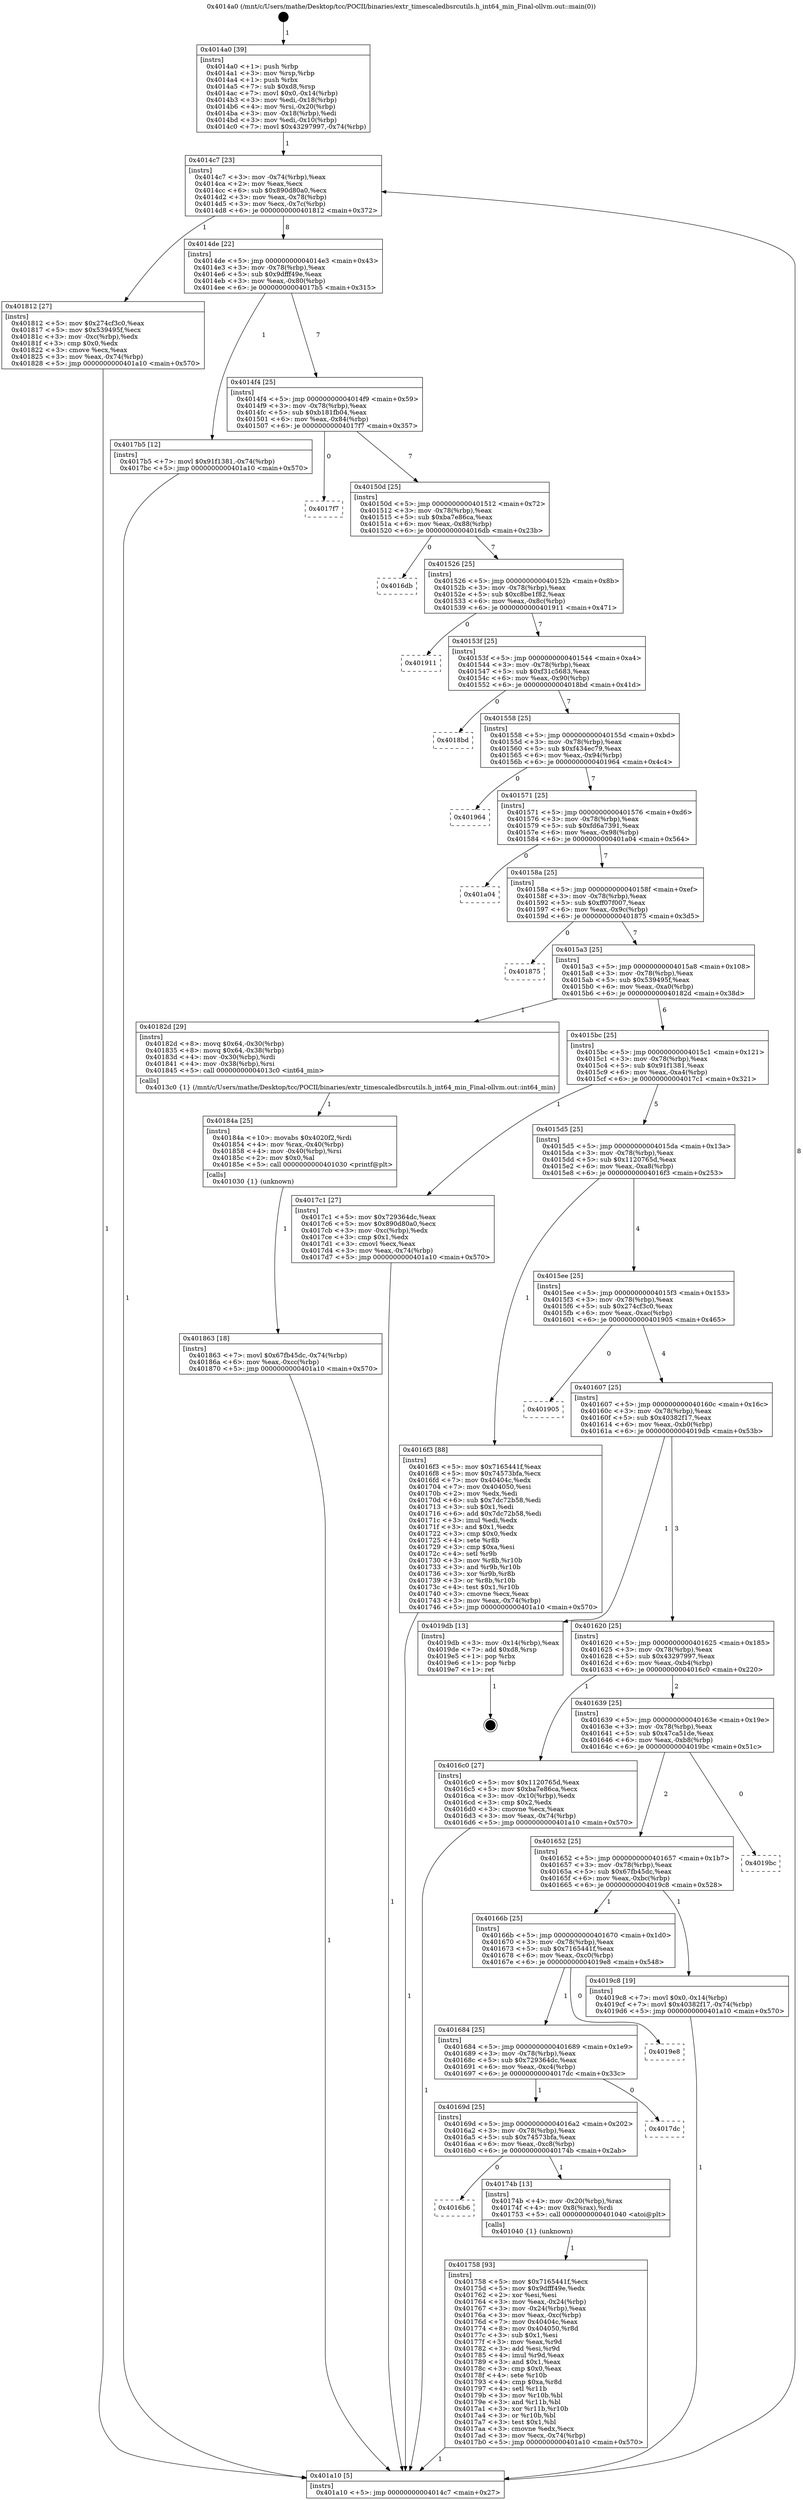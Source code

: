 digraph "0x4014a0" {
  label = "0x4014a0 (/mnt/c/Users/mathe/Desktop/tcc/POCII/binaries/extr_timescaledbsrcutils.h_int64_min_Final-ollvm.out::main(0))"
  labelloc = "t"
  node[shape=record]

  Entry [label="",width=0.3,height=0.3,shape=circle,fillcolor=black,style=filled]
  "0x4014c7" [label="{
     0x4014c7 [23]\l
     | [instrs]\l
     &nbsp;&nbsp;0x4014c7 \<+3\>: mov -0x74(%rbp),%eax\l
     &nbsp;&nbsp;0x4014ca \<+2\>: mov %eax,%ecx\l
     &nbsp;&nbsp;0x4014cc \<+6\>: sub $0x890d80a0,%ecx\l
     &nbsp;&nbsp;0x4014d2 \<+3\>: mov %eax,-0x78(%rbp)\l
     &nbsp;&nbsp;0x4014d5 \<+3\>: mov %ecx,-0x7c(%rbp)\l
     &nbsp;&nbsp;0x4014d8 \<+6\>: je 0000000000401812 \<main+0x372\>\l
  }"]
  "0x401812" [label="{
     0x401812 [27]\l
     | [instrs]\l
     &nbsp;&nbsp;0x401812 \<+5\>: mov $0x274cf3c0,%eax\l
     &nbsp;&nbsp;0x401817 \<+5\>: mov $0x539495f,%ecx\l
     &nbsp;&nbsp;0x40181c \<+3\>: mov -0xc(%rbp),%edx\l
     &nbsp;&nbsp;0x40181f \<+3\>: cmp $0x0,%edx\l
     &nbsp;&nbsp;0x401822 \<+3\>: cmove %ecx,%eax\l
     &nbsp;&nbsp;0x401825 \<+3\>: mov %eax,-0x74(%rbp)\l
     &nbsp;&nbsp;0x401828 \<+5\>: jmp 0000000000401a10 \<main+0x570\>\l
  }"]
  "0x4014de" [label="{
     0x4014de [22]\l
     | [instrs]\l
     &nbsp;&nbsp;0x4014de \<+5\>: jmp 00000000004014e3 \<main+0x43\>\l
     &nbsp;&nbsp;0x4014e3 \<+3\>: mov -0x78(%rbp),%eax\l
     &nbsp;&nbsp;0x4014e6 \<+5\>: sub $0x9dfff49e,%eax\l
     &nbsp;&nbsp;0x4014eb \<+3\>: mov %eax,-0x80(%rbp)\l
     &nbsp;&nbsp;0x4014ee \<+6\>: je 00000000004017b5 \<main+0x315\>\l
  }"]
  Exit [label="",width=0.3,height=0.3,shape=circle,fillcolor=black,style=filled,peripheries=2]
  "0x4017b5" [label="{
     0x4017b5 [12]\l
     | [instrs]\l
     &nbsp;&nbsp;0x4017b5 \<+7\>: movl $0x91f1381,-0x74(%rbp)\l
     &nbsp;&nbsp;0x4017bc \<+5\>: jmp 0000000000401a10 \<main+0x570\>\l
  }"]
  "0x4014f4" [label="{
     0x4014f4 [25]\l
     | [instrs]\l
     &nbsp;&nbsp;0x4014f4 \<+5\>: jmp 00000000004014f9 \<main+0x59\>\l
     &nbsp;&nbsp;0x4014f9 \<+3\>: mov -0x78(%rbp),%eax\l
     &nbsp;&nbsp;0x4014fc \<+5\>: sub $0xb181fb04,%eax\l
     &nbsp;&nbsp;0x401501 \<+6\>: mov %eax,-0x84(%rbp)\l
     &nbsp;&nbsp;0x401507 \<+6\>: je 00000000004017f7 \<main+0x357\>\l
  }"]
  "0x401863" [label="{
     0x401863 [18]\l
     | [instrs]\l
     &nbsp;&nbsp;0x401863 \<+7\>: movl $0x67fb45dc,-0x74(%rbp)\l
     &nbsp;&nbsp;0x40186a \<+6\>: mov %eax,-0xcc(%rbp)\l
     &nbsp;&nbsp;0x401870 \<+5\>: jmp 0000000000401a10 \<main+0x570\>\l
  }"]
  "0x4017f7" [label="{
     0x4017f7\l
  }", style=dashed]
  "0x40150d" [label="{
     0x40150d [25]\l
     | [instrs]\l
     &nbsp;&nbsp;0x40150d \<+5\>: jmp 0000000000401512 \<main+0x72\>\l
     &nbsp;&nbsp;0x401512 \<+3\>: mov -0x78(%rbp),%eax\l
     &nbsp;&nbsp;0x401515 \<+5\>: sub $0xba7e86ca,%eax\l
     &nbsp;&nbsp;0x40151a \<+6\>: mov %eax,-0x88(%rbp)\l
     &nbsp;&nbsp;0x401520 \<+6\>: je 00000000004016db \<main+0x23b\>\l
  }"]
  "0x40184a" [label="{
     0x40184a [25]\l
     | [instrs]\l
     &nbsp;&nbsp;0x40184a \<+10\>: movabs $0x4020f2,%rdi\l
     &nbsp;&nbsp;0x401854 \<+4\>: mov %rax,-0x40(%rbp)\l
     &nbsp;&nbsp;0x401858 \<+4\>: mov -0x40(%rbp),%rsi\l
     &nbsp;&nbsp;0x40185c \<+2\>: mov $0x0,%al\l
     &nbsp;&nbsp;0x40185e \<+5\>: call 0000000000401030 \<printf@plt\>\l
     | [calls]\l
     &nbsp;&nbsp;0x401030 \{1\} (unknown)\l
  }"]
  "0x4016db" [label="{
     0x4016db\l
  }", style=dashed]
  "0x401526" [label="{
     0x401526 [25]\l
     | [instrs]\l
     &nbsp;&nbsp;0x401526 \<+5\>: jmp 000000000040152b \<main+0x8b\>\l
     &nbsp;&nbsp;0x40152b \<+3\>: mov -0x78(%rbp),%eax\l
     &nbsp;&nbsp;0x40152e \<+5\>: sub $0xc8be1f82,%eax\l
     &nbsp;&nbsp;0x401533 \<+6\>: mov %eax,-0x8c(%rbp)\l
     &nbsp;&nbsp;0x401539 \<+6\>: je 0000000000401911 \<main+0x471\>\l
  }"]
  "0x401758" [label="{
     0x401758 [93]\l
     | [instrs]\l
     &nbsp;&nbsp;0x401758 \<+5\>: mov $0x7165441f,%ecx\l
     &nbsp;&nbsp;0x40175d \<+5\>: mov $0x9dfff49e,%edx\l
     &nbsp;&nbsp;0x401762 \<+2\>: xor %esi,%esi\l
     &nbsp;&nbsp;0x401764 \<+3\>: mov %eax,-0x24(%rbp)\l
     &nbsp;&nbsp;0x401767 \<+3\>: mov -0x24(%rbp),%eax\l
     &nbsp;&nbsp;0x40176a \<+3\>: mov %eax,-0xc(%rbp)\l
     &nbsp;&nbsp;0x40176d \<+7\>: mov 0x40404c,%eax\l
     &nbsp;&nbsp;0x401774 \<+8\>: mov 0x404050,%r8d\l
     &nbsp;&nbsp;0x40177c \<+3\>: sub $0x1,%esi\l
     &nbsp;&nbsp;0x40177f \<+3\>: mov %eax,%r9d\l
     &nbsp;&nbsp;0x401782 \<+3\>: add %esi,%r9d\l
     &nbsp;&nbsp;0x401785 \<+4\>: imul %r9d,%eax\l
     &nbsp;&nbsp;0x401789 \<+3\>: and $0x1,%eax\l
     &nbsp;&nbsp;0x40178c \<+3\>: cmp $0x0,%eax\l
     &nbsp;&nbsp;0x40178f \<+4\>: sete %r10b\l
     &nbsp;&nbsp;0x401793 \<+4\>: cmp $0xa,%r8d\l
     &nbsp;&nbsp;0x401797 \<+4\>: setl %r11b\l
     &nbsp;&nbsp;0x40179b \<+3\>: mov %r10b,%bl\l
     &nbsp;&nbsp;0x40179e \<+3\>: and %r11b,%bl\l
     &nbsp;&nbsp;0x4017a1 \<+3\>: xor %r11b,%r10b\l
     &nbsp;&nbsp;0x4017a4 \<+3\>: or %r10b,%bl\l
     &nbsp;&nbsp;0x4017a7 \<+3\>: test $0x1,%bl\l
     &nbsp;&nbsp;0x4017aa \<+3\>: cmovne %edx,%ecx\l
     &nbsp;&nbsp;0x4017ad \<+3\>: mov %ecx,-0x74(%rbp)\l
     &nbsp;&nbsp;0x4017b0 \<+5\>: jmp 0000000000401a10 \<main+0x570\>\l
  }"]
  "0x401911" [label="{
     0x401911\l
  }", style=dashed]
  "0x40153f" [label="{
     0x40153f [25]\l
     | [instrs]\l
     &nbsp;&nbsp;0x40153f \<+5\>: jmp 0000000000401544 \<main+0xa4\>\l
     &nbsp;&nbsp;0x401544 \<+3\>: mov -0x78(%rbp),%eax\l
     &nbsp;&nbsp;0x401547 \<+5\>: sub $0xf31c5683,%eax\l
     &nbsp;&nbsp;0x40154c \<+6\>: mov %eax,-0x90(%rbp)\l
     &nbsp;&nbsp;0x401552 \<+6\>: je 00000000004018bd \<main+0x41d\>\l
  }"]
  "0x4016b6" [label="{
     0x4016b6\l
  }", style=dashed]
  "0x4018bd" [label="{
     0x4018bd\l
  }", style=dashed]
  "0x401558" [label="{
     0x401558 [25]\l
     | [instrs]\l
     &nbsp;&nbsp;0x401558 \<+5\>: jmp 000000000040155d \<main+0xbd\>\l
     &nbsp;&nbsp;0x40155d \<+3\>: mov -0x78(%rbp),%eax\l
     &nbsp;&nbsp;0x401560 \<+5\>: sub $0xf434ec79,%eax\l
     &nbsp;&nbsp;0x401565 \<+6\>: mov %eax,-0x94(%rbp)\l
     &nbsp;&nbsp;0x40156b \<+6\>: je 0000000000401964 \<main+0x4c4\>\l
  }"]
  "0x40174b" [label="{
     0x40174b [13]\l
     | [instrs]\l
     &nbsp;&nbsp;0x40174b \<+4\>: mov -0x20(%rbp),%rax\l
     &nbsp;&nbsp;0x40174f \<+4\>: mov 0x8(%rax),%rdi\l
     &nbsp;&nbsp;0x401753 \<+5\>: call 0000000000401040 \<atoi@plt\>\l
     | [calls]\l
     &nbsp;&nbsp;0x401040 \{1\} (unknown)\l
  }"]
  "0x401964" [label="{
     0x401964\l
  }", style=dashed]
  "0x401571" [label="{
     0x401571 [25]\l
     | [instrs]\l
     &nbsp;&nbsp;0x401571 \<+5\>: jmp 0000000000401576 \<main+0xd6\>\l
     &nbsp;&nbsp;0x401576 \<+3\>: mov -0x78(%rbp),%eax\l
     &nbsp;&nbsp;0x401579 \<+5\>: sub $0xfd6a7391,%eax\l
     &nbsp;&nbsp;0x40157e \<+6\>: mov %eax,-0x98(%rbp)\l
     &nbsp;&nbsp;0x401584 \<+6\>: je 0000000000401a04 \<main+0x564\>\l
  }"]
  "0x40169d" [label="{
     0x40169d [25]\l
     | [instrs]\l
     &nbsp;&nbsp;0x40169d \<+5\>: jmp 00000000004016a2 \<main+0x202\>\l
     &nbsp;&nbsp;0x4016a2 \<+3\>: mov -0x78(%rbp),%eax\l
     &nbsp;&nbsp;0x4016a5 \<+5\>: sub $0x74573bfa,%eax\l
     &nbsp;&nbsp;0x4016aa \<+6\>: mov %eax,-0xc8(%rbp)\l
     &nbsp;&nbsp;0x4016b0 \<+6\>: je 000000000040174b \<main+0x2ab\>\l
  }"]
  "0x401a04" [label="{
     0x401a04\l
  }", style=dashed]
  "0x40158a" [label="{
     0x40158a [25]\l
     | [instrs]\l
     &nbsp;&nbsp;0x40158a \<+5\>: jmp 000000000040158f \<main+0xef\>\l
     &nbsp;&nbsp;0x40158f \<+3\>: mov -0x78(%rbp),%eax\l
     &nbsp;&nbsp;0x401592 \<+5\>: sub $0xff07f007,%eax\l
     &nbsp;&nbsp;0x401597 \<+6\>: mov %eax,-0x9c(%rbp)\l
     &nbsp;&nbsp;0x40159d \<+6\>: je 0000000000401875 \<main+0x3d5\>\l
  }"]
  "0x4017dc" [label="{
     0x4017dc\l
  }", style=dashed]
  "0x401875" [label="{
     0x401875\l
  }", style=dashed]
  "0x4015a3" [label="{
     0x4015a3 [25]\l
     | [instrs]\l
     &nbsp;&nbsp;0x4015a3 \<+5\>: jmp 00000000004015a8 \<main+0x108\>\l
     &nbsp;&nbsp;0x4015a8 \<+3\>: mov -0x78(%rbp),%eax\l
     &nbsp;&nbsp;0x4015ab \<+5\>: sub $0x539495f,%eax\l
     &nbsp;&nbsp;0x4015b0 \<+6\>: mov %eax,-0xa0(%rbp)\l
     &nbsp;&nbsp;0x4015b6 \<+6\>: je 000000000040182d \<main+0x38d\>\l
  }"]
  "0x401684" [label="{
     0x401684 [25]\l
     | [instrs]\l
     &nbsp;&nbsp;0x401684 \<+5\>: jmp 0000000000401689 \<main+0x1e9\>\l
     &nbsp;&nbsp;0x401689 \<+3\>: mov -0x78(%rbp),%eax\l
     &nbsp;&nbsp;0x40168c \<+5\>: sub $0x729364dc,%eax\l
     &nbsp;&nbsp;0x401691 \<+6\>: mov %eax,-0xc4(%rbp)\l
     &nbsp;&nbsp;0x401697 \<+6\>: je 00000000004017dc \<main+0x33c\>\l
  }"]
  "0x40182d" [label="{
     0x40182d [29]\l
     | [instrs]\l
     &nbsp;&nbsp;0x40182d \<+8\>: movq $0x64,-0x30(%rbp)\l
     &nbsp;&nbsp;0x401835 \<+8\>: movq $0x64,-0x38(%rbp)\l
     &nbsp;&nbsp;0x40183d \<+4\>: mov -0x30(%rbp),%rdi\l
     &nbsp;&nbsp;0x401841 \<+4\>: mov -0x38(%rbp),%rsi\l
     &nbsp;&nbsp;0x401845 \<+5\>: call 00000000004013c0 \<int64_min\>\l
     | [calls]\l
     &nbsp;&nbsp;0x4013c0 \{1\} (/mnt/c/Users/mathe/Desktop/tcc/POCII/binaries/extr_timescaledbsrcutils.h_int64_min_Final-ollvm.out::int64_min)\l
  }"]
  "0x4015bc" [label="{
     0x4015bc [25]\l
     | [instrs]\l
     &nbsp;&nbsp;0x4015bc \<+5\>: jmp 00000000004015c1 \<main+0x121\>\l
     &nbsp;&nbsp;0x4015c1 \<+3\>: mov -0x78(%rbp),%eax\l
     &nbsp;&nbsp;0x4015c4 \<+5\>: sub $0x91f1381,%eax\l
     &nbsp;&nbsp;0x4015c9 \<+6\>: mov %eax,-0xa4(%rbp)\l
     &nbsp;&nbsp;0x4015cf \<+6\>: je 00000000004017c1 \<main+0x321\>\l
  }"]
  "0x4019e8" [label="{
     0x4019e8\l
  }", style=dashed]
  "0x4017c1" [label="{
     0x4017c1 [27]\l
     | [instrs]\l
     &nbsp;&nbsp;0x4017c1 \<+5\>: mov $0x729364dc,%eax\l
     &nbsp;&nbsp;0x4017c6 \<+5\>: mov $0x890d80a0,%ecx\l
     &nbsp;&nbsp;0x4017cb \<+3\>: mov -0xc(%rbp),%edx\l
     &nbsp;&nbsp;0x4017ce \<+3\>: cmp $0x1,%edx\l
     &nbsp;&nbsp;0x4017d1 \<+3\>: cmovl %ecx,%eax\l
     &nbsp;&nbsp;0x4017d4 \<+3\>: mov %eax,-0x74(%rbp)\l
     &nbsp;&nbsp;0x4017d7 \<+5\>: jmp 0000000000401a10 \<main+0x570\>\l
  }"]
  "0x4015d5" [label="{
     0x4015d5 [25]\l
     | [instrs]\l
     &nbsp;&nbsp;0x4015d5 \<+5\>: jmp 00000000004015da \<main+0x13a\>\l
     &nbsp;&nbsp;0x4015da \<+3\>: mov -0x78(%rbp),%eax\l
     &nbsp;&nbsp;0x4015dd \<+5\>: sub $0x1120765d,%eax\l
     &nbsp;&nbsp;0x4015e2 \<+6\>: mov %eax,-0xa8(%rbp)\l
     &nbsp;&nbsp;0x4015e8 \<+6\>: je 00000000004016f3 \<main+0x253\>\l
  }"]
  "0x40166b" [label="{
     0x40166b [25]\l
     | [instrs]\l
     &nbsp;&nbsp;0x40166b \<+5\>: jmp 0000000000401670 \<main+0x1d0\>\l
     &nbsp;&nbsp;0x401670 \<+3\>: mov -0x78(%rbp),%eax\l
     &nbsp;&nbsp;0x401673 \<+5\>: sub $0x7165441f,%eax\l
     &nbsp;&nbsp;0x401678 \<+6\>: mov %eax,-0xc0(%rbp)\l
     &nbsp;&nbsp;0x40167e \<+6\>: je 00000000004019e8 \<main+0x548\>\l
  }"]
  "0x4016f3" [label="{
     0x4016f3 [88]\l
     | [instrs]\l
     &nbsp;&nbsp;0x4016f3 \<+5\>: mov $0x7165441f,%eax\l
     &nbsp;&nbsp;0x4016f8 \<+5\>: mov $0x74573bfa,%ecx\l
     &nbsp;&nbsp;0x4016fd \<+7\>: mov 0x40404c,%edx\l
     &nbsp;&nbsp;0x401704 \<+7\>: mov 0x404050,%esi\l
     &nbsp;&nbsp;0x40170b \<+2\>: mov %edx,%edi\l
     &nbsp;&nbsp;0x40170d \<+6\>: sub $0x7dc72b58,%edi\l
     &nbsp;&nbsp;0x401713 \<+3\>: sub $0x1,%edi\l
     &nbsp;&nbsp;0x401716 \<+6\>: add $0x7dc72b58,%edi\l
     &nbsp;&nbsp;0x40171c \<+3\>: imul %edi,%edx\l
     &nbsp;&nbsp;0x40171f \<+3\>: and $0x1,%edx\l
     &nbsp;&nbsp;0x401722 \<+3\>: cmp $0x0,%edx\l
     &nbsp;&nbsp;0x401725 \<+4\>: sete %r8b\l
     &nbsp;&nbsp;0x401729 \<+3\>: cmp $0xa,%esi\l
     &nbsp;&nbsp;0x40172c \<+4\>: setl %r9b\l
     &nbsp;&nbsp;0x401730 \<+3\>: mov %r8b,%r10b\l
     &nbsp;&nbsp;0x401733 \<+3\>: and %r9b,%r10b\l
     &nbsp;&nbsp;0x401736 \<+3\>: xor %r9b,%r8b\l
     &nbsp;&nbsp;0x401739 \<+3\>: or %r8b,%r10b\l
     &nbsp;&nbsp;0x40173c \<+4\>: test $0x1,%r10b\l
     &nbsp;&nbsp;0x401740 \<+3\>: cmovne %ecx,%eax\l
     &nbsp;&nbsp;0x401743 \<+3\>: mov %eax,-0x74(%rbp)\l
     &nbsp;&nbsp;0x401746 \<+5\>: jmp 0000000000401a10 \<main+0x570\>\l
  }"]
  "0x4015ee" [label="{
     0x4015ee [25]\l
     | [instrs]\l
     &nbsp;&nbsp;0x4015ee \<+5\>: jmp 00000000004015f3 \<main+0x153\>\l
     &nbsp;&nbsp;0x4015f3 \<+3\>: mov -0x78(%rbp),%eax\l
     &nbsp;&nbsp;0x4015f6 \<+5\>: sub $0x274cf3c0,%eax\l
     &nbsp;&nbsp;0x4015fb \<+6\>: mov %eax,-0xac(%rbp)\l
     &nbsp;&nbsp;0x401601 \<+6\>: je 0000000000401905 \<main+0x465\>\l
  }"]
  "0x4019c8" [label="{
     0x4019c8 [19]\l
     | [instrs]\l
     &nbsp;&nbsp;0x4019c8 \<+7\>: movl $0x0,-0x14(%rbp)\l
     &nbsp;&nbsp;0x4019cf \<+7\>: movl $0x40382f17,-0x74(%rbp)\l
     &nbsp;&nbsp;0x4019d6 \<+5\>: jmp 0000000000401a10 \<main+0x570\>\l
  }"]
  "0x401905" [label="{
     0x401905\l
  }", style=dashed]
  "0x401607" [label="{
     0x401607 [25]\l
     | [instrs]\l
     &nbsp;&nbsp;0x401607 \<+5\>: jmp 000000000040160c \<main+0x16c\>\l
     &nbsp;&nbsp;0x40160c \<+3\>: mov -0x78(%rbp),%eax\l
     &nbsp;&nbsp;0x40160f \<+5\>: sub $0x40382f17,%eax\l
     &nbsp;&nbsp;0x401614 \<+6\>: mov %eax,-0xb0(%rbp)\l
     &nbsp;&nbsp;0x40161a \<+6\>: je 00000000004019db \<main+0x53b\>\l
  }"]
  "0x401652" [label="{
     0x401652 [25]\l
     | [instrs]\l
     &nbsp;&nbsp;0x401652 \<+5\>: jmp 0000000000401657 \<main+0x1b7\>\l
     &nbsp;&nbsp;0x401657 \<+3\>: mov -0x78(%rbp),%eax\l
     &nbsp;&nbsp;0x40165a \<+5\>: sub $0x67fb45dc,%eax\l
     &nbsp;&nbsp;0x40165f \<+6\>: mov %eax,-0xbc(%rbp)\l
     &nbsp;&nbsp;0x401665 \<+6\>: je 00000000004019c8 \<main+0x528\>\l
  }"]
  "0x4019db" [label="{
     0x4019db [13]\l
     | [instrs]\l
     &nbsp;&nbsp;0x4019db \<+3\>: mov -0x14(%rbp),%eax\l
     &nbsp;&nbsp;0x4019de \<+7\>: add $0xd8,%rsp\l
     &nbsp;&nbsp;0x4019e5 \<+1\>: pop %rbx\l
     &nbsp;&nbsp;0x4019e6 \<+1\>: pop %rbp\l
     &nbsp;&nbsp;0x4019e7 \<+1\>: ret\l
  }"]
  "0x401620" [label="{
     0x401620 [25]\l
     | [instrs]\l
     &nbsp;&nbsp;0x401620 \<+5\>: jmp 0000000000401625 \<main+0x185\>\l
     &nbsp;&nbsp;0x401625 \<+3\>: mov -0x78(%rbp),%eax\l
     &nbsp;&nbsp;0x401628 \<+5\>: sub $0x43297997,%eax\l
     &nbsp;&nbsp;0x40162d \<+6\>: mov %eax,-0xb4(%rbp)\l
     &nbsp;&nbsp;0x401633 \<+6\>: je 00000000004016c0 \<main+0x220\>\l
  }"]
  "0x4019bc" [label="{
     0x4019bc\l
  }", style=dashed]
  "0x4016c0" [label="{
     0x4016c0 [27]\l
     | [instrs]\l
     &nbsp;&nbsp;0x4016c0 \<+5\>: mov $0x1120765d,%eax\l
     &nbsp;&nbsp;0x4016c5 \<+5\>: mov $0xba7e86ca,%ecx\l
     &nbsp;&nbsp;0x4016ca \<+3\>: mov -0x10(%rbp),%edx\l
     &nbsp;&nbsp;0x4016cd \<+3\>: cmp $0x2,%edx\l
     &nbsp;&nbsp;0x4016d0 \<+3\>: cmovne %ecx,%eax\l
     &nbsp;&nbsp;0x4016d3 \<+3\>: mov %eax,-0x74(%rbp)\l
     &nbsp;&nbsp;0x4016d6 \<+5\>: jmp 0000000000401a10 \<main+0x570\>\l
  }"]
  "0x401639" [label="{
     0x401639 [25]\l
     | [instrs]\l
     &nbsp;&nbsp;0x401639 \<+5\>: jmp 000000000040163e \<main+0x19e\>\l
     &nbsp;&nbsp;0x40163e \<+3\>: mov -0x78(%rbp),%eax\l
     &nbsp;&nbsp;0x401641 \<+5\>: sub $0x47ca51de,%eax\l
     &nbsp;&nbsp;0x401646 \<+6\>: mov %eax,-0xb8(%rbp)\l
     &nbsp;&nbsp;0x40164c \<+6\>: je 00000000004019bc \<main+0x51c\>\l
  }"]
  "0x401a10" [label="{
     0x401a10 [5]\l
     | [instrs]\l
     &nbsp;&nbsp;0x401a10 \<+5\>: jmp 00000000004014c7 \<main+0x27\>\l
  }"]
  "0x4014a0" [label="{
     0x4014a0 [39]\l
     | [instrs]\l
     &nbsp;&nbsp;0x4014a0 \<+1\>: push %rbp\l
     &nbsp;&nbsp;0x4014a1 \<+3\>: mov %rsp,%rbp\l
     &nbsp;&nbsp;0x4014a4 \<+1\>: push %rbx\l
     &nbsp;&nbsp;0x4014a5 \<+7\>: sub $0xd8,%rsp\l
     &nbsp;&nbsp;0x4014ac \<+7\>: movl $0x0,-0x14(%rbp)\l
     &nbsp;&nbsp;0x4014b3 \<+3\>: mov %edi,-0x18(%rbp)\l
     &nbsp;&nbsp;0x4014b6 \<+4\>: mov %rsi,-0x20(%rbp)\l
     &nbsp;&nbsp;0x4014ba \<+3\>: mov -0x18(%rbp),%edi\l
     &nbsp;&nbsp;0x4014bd \<+3\>: mov %edi,-0x10(%rbp)\l
     &nbsp;&nbsp;0x4014c0 \<+7\>: movl $0x43297997,-0x74(%rbp)\l
  }"]
  Entry -> "0x4014a0" [label=" 1"]
  "0x4014c7" -> "0x401812" [label=" 1"]
  "0x4014c7" -> "0x4014de" [label=" 8"]
  "0x4019db" -> Exit [label=" 1"]
  "0x4014de" -> "0x4017b5" [label=" 1"]
  "0x4014de" -> "0x4014f4" [label=" 7"]
  "0x4019c8" -> "0x401a10" [label=" 1"]
  "0x4014f4" -> "0x4017f7" [label=" 0"]
  "0x4014f4" -> "0x40150d" [label=" 7"]
  "0x401863" -> "0x401a10" [label=" 1"]
  "0x40150d" -> "0x4016db" [label=" 0"]
  "0x40150d" -> "0x401526" [label=" 7"]
  "0x40184a" -> "0x401863" [label=" 1"]
  "0x401526" -> "0x401911" [label=" 0"]
  "0x401526" -> "0x40153f" [label=" 7"]
  "0x40182d" -> "0x40184a" [label=" 1"]
  "0x40153f" -> "0x4018bd" [label=" 0"]
  "0x40153f" -> "0x401558" [label=" 7"]
  "0x401812" -> "0x401a10" [label=" 1"]
  "0x401558" -> "0x401964" [label=" 0"]
  "0x401558" -> "0x401571" [label=" 7"]
  "0x4017c1" -> "0x401a10" [label=" 1"]
  "0x401571" -> "0x401a04" [label=" 0"]
  "0x401571" -> "0x40158a" [label=" 7"]
  "0x401758" -> "0x401a10" [label=" 1"]
  "0x40158a" -> "0x401875" [label=" 0"]
  "0x40158a" -> "0x4015a3" [label=" 7"]
  "0x40174b" -> "0x401758" [label=" 1"]
  "0x4015a3" -> "0x40182d" [label=" 1"]
  "0x4015a3" -> "0x4015bc" [label=" 6"]
  "0x40169d" -> "0x40174b" [label=" 1"]
  "0x4015bc" -> "0x4017c1" [label=" 1"]
  "0x4015bc" -> "0x4015d5" [label=" 5"]
  "0x4017b5" -> "0x401a10" [label=" 1"]
  "0x4015d5" -> "0x4016f3" [label=" 1"]
  "0x4015d5" -> "0x4015ee" [label=" 4"]
  "0x401684" -> "0x4017dc" [label=" 0"]
  "0x4015ee" -> "0x401905" [label=" 0"]
  "0x4015ee" -> "0x401607" [label=" 4"]
  "0x40169d" -> "0x4016b6" [label=" 0"]
  "0x401607" -> "0x4019db" [label=" 1"]
  "0x401607" -> "0x401620" [label=" 3"]
  "0x40166b" -> "0x4019e8" [label=" 0"]
  "0x401620" -> "0x4016c0" [label=" 1"]
  "0x401620" -> "0x401639" [label=" 2"]
  "0x4016c0" -> "0x401a10" [label=" 1"]
  "0x4014a0" -> "0x4014c7" [label=" 1"]
  "0x401a10" -> "0x4014c7" [label=" 8"]
  "0x4016f3" -> "0x401a10" [label=" 1"]
  "0x401684" -> "0x40169d" [label=" 1"]
  "0x401639" -> "0x4019bc" [label=" 0"]
  "0x401639" -> "0x401652" [label=" 2"]
  "0x40166b" -> "0x401684" [label=" 1"]
  "0x401652" -> "0x4019c8" [label=" 1"]
  "0x401652" -> "0x40166b" [label=" 1"]
}
